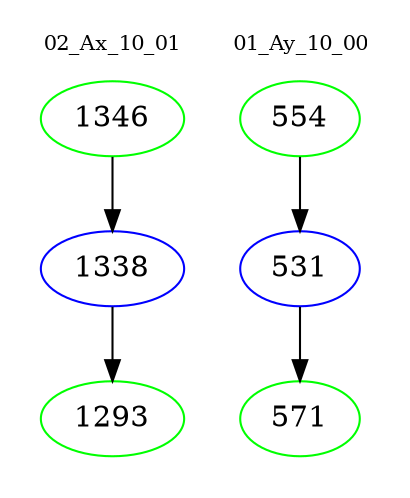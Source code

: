 digraph{
subgraph cluster_0 {
color = white
label = "02_Ax_10_01";
fontsize=10;
T0_1346 [label="1346", color="green"]
T0_1346 -> T0_1338 [color="black"]
T0_1338 [label="1338", color="blue"]
T0_1338 -> T0_1293 [color="black"]
T0_1293 [label="1293", color="green"]
}
subgraph cluster_1 {
color = white
label = "01_Ay_10_00";
fontsize=10;
T1_554 [label="554", color="green"]
T1_554 -> T1_531 [color="black"]
T1_531 [label="531", color="blue"]
T1_531 -> T1_571 [color="black"]
T1_571 [label="571", color="green"]
}
}
